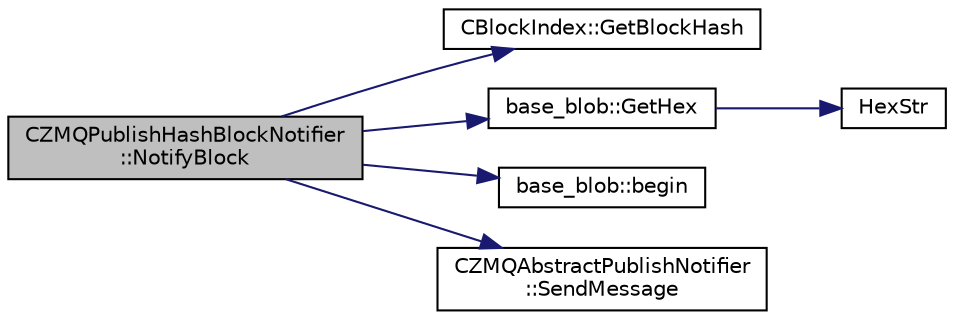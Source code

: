 digraph "CZMQPublishHashBlockNotifier::NotifyBlock"
{
  edge [fontname="Helvetica",fontsize="10",labelfontname="Helvetica",labelfontsize="10"];
  node [fontname="Helvetica",fontsize="10",shape=record];
  rankdir="LR";
  Node1 [label="CZMQPublishHashBlockNotifier\l::NotifyBlock",height=0.2,width=0.4,color="black", fillcolor="grey75", style="filled", fontcolor="black"];
  Node1 -> Node2 [color="midnightblue",fontsize="10",style="solid",fontname="Helvetica"];
  Node2 [label="CBlockIndex::GetBlockHash",height=0.2,width=0.4,color="black", fillcolor="white", style="filled",URL="$class_c_block_index.html#ab843ef9b8b0a0193ec3a5c24738e484f"];
  Node1 -> Node3 [color="midnightblue",fontsize="10",style="solid",fontname="Helvetica"];
  Node3 [label="base_blob::GetHex",height=0.2,width=0.4,color="black", fillcolor="white", style="filled",URL="$classbase__blob.html#a9541747b1f91f9469ac0aff90665bd32"];
  Node3 -> Node4 [color="midnightblue",fontsize="10",style="solid",fontname="Helvetica"];
  Node4 [label="HexStr",height=0.2,width=0.4,color="black", fillcolor="white", style="filled",URL="$strencodings_8h.html#af003e10d5d34c3271ca57ec79059a5ae"];
  Node1 -> Node5 [color="midnightblue",fontsize="10",style="solid",fontname="Helvetica"];
  Node5 [label="base_blob::begin",height=0.2,width=0.4,color="black", fillcolor="white", style="filled",URL="$classbase__blob.html#aeee68e00ceeacf49086e98b661e017ff"];
  Node1 -> Node6 [color="midnightblue",fontsize="10",style="solid",fontname="Helvetica"];
  Node6 [label="CZMQAbstractPublishNotifier\l::SendMessage",height=0.2,width=0.4,color="black", fillcolor="white", style="filled",URL="$class_c_z_m_q_abstract_publish_notifier.html#a1bec52cf2e0ef829bbd067cac11acfdd"];
}

